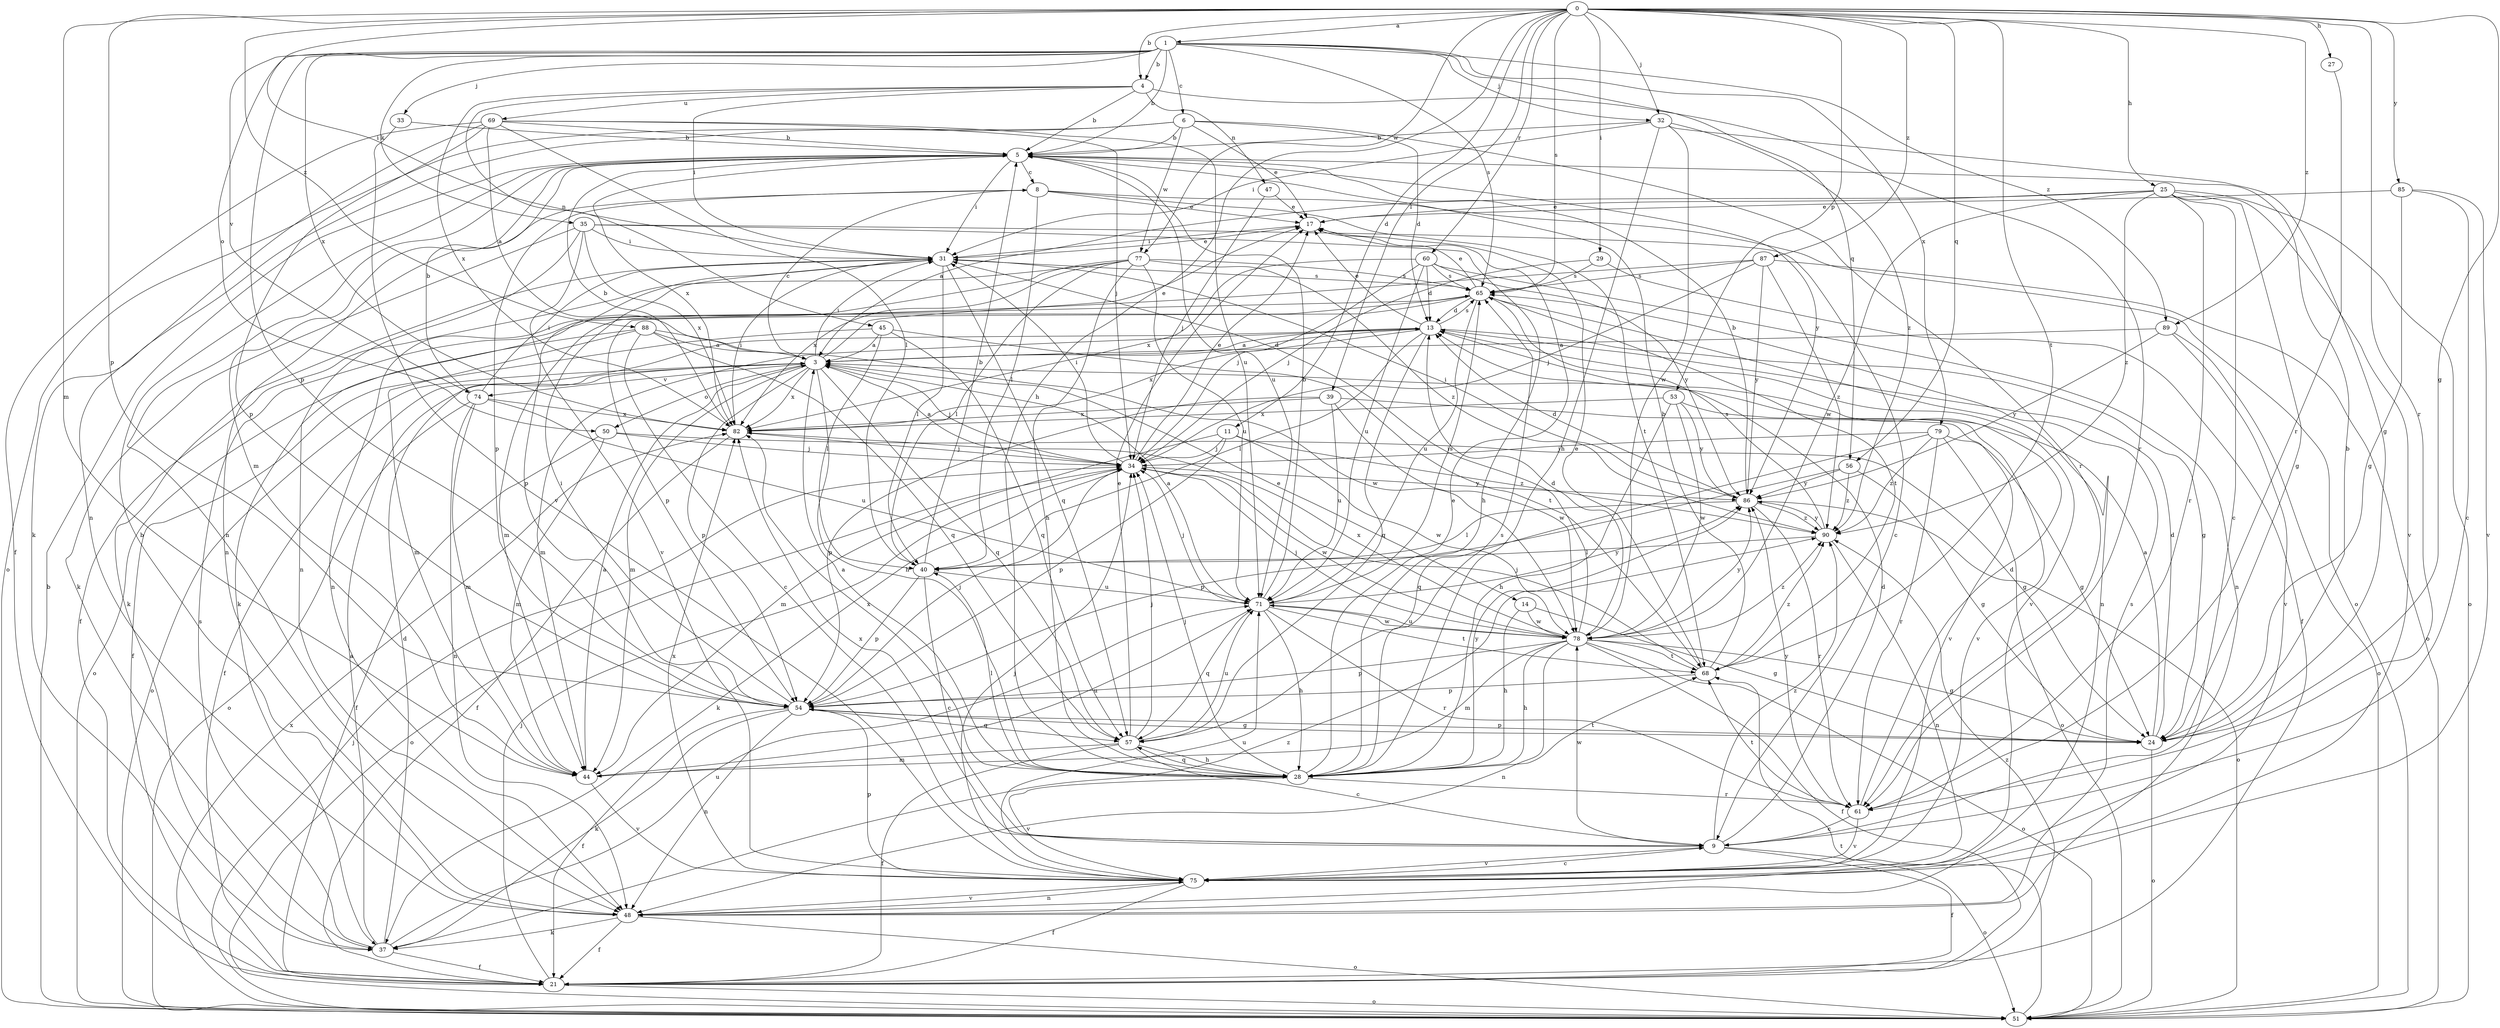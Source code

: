 strict digraph  {
0;
1;
3;
4;
5;
6;
8;
9;
11;
13;
14;
17;
21;
24;
25;
27;
28;
29;
31;
32;
33;
34;
35;
37;
39;
40;
44;
45;
47;
48;
50;
51;
53;
54;
56;
57;
60;
61;
65;
68;
69;
71;
74;
75;
77;
78;
79;
82;
85;
86;
87;
88;
89;
90;
0 -> 1  [label=a];
0 -> 4  [label=b];
0 -> 11  [label=d];
0 -> 24  [label=g];
0 -> 25  [label=h];
0 -> 27  [label=h];
0 -> 28  [label=h];
0 -> 29  [label=i];
0 -> 31  [label=i];
0 -> 32  [label=j];
0 -> 39  [label=l];
0 -> 44  [label=m];
0 -> 53  [label=p];
0 -> 54  [label=p];
0 -> 56  [label=q];
0 -> 60  [label=r];
0 -> 61  [label=r];
0 -> 65  [label=s];
0 -> 68  [label=t];
0 -> 77  [label=w];
0 -> 85  [label=y];
0 -> 87  [label=z];
0 -> 88  [label=z];
0 -> 89  [label=z];
1 -> 4  [label=b];
1 -> 5  [label=b];
1 -> 6  [label=c];
1 -> 32  [label=j];
1 -> 33  [label=j];
1 -> 35  [label=k];
1 -> 50  [label=o];
1 -> 54  [label=p];
1 -> 56  [label=q];
1 -> 65  [label=s];
1 -> 74  [label=v];
1 -> 79  [label=x];
1 -> 82  [label=x];
1 -> 89  [label=z];
3 -> 8  [label=c];
3 -> 13  [label=d];
3 -> 14  [label=e];
3 -> 17  [label=e];
3 -> 21  [label=f];
3 -> 28  [label=h];
3 -> 31  [label=i];
3 -> 34  [label=j];
3 -> 44  [label=m];
3 -> 50  [label=o];
3 -> 51  [label=o];
3 -> 54  [label=p];
3 -> 57  [label=q];
3 -> 74  [label=v];
3 -> 82  [label=x];
4 -> 5  [label=b];
4 -> 31  [label=i];
4 -> 45  [label=n];
4 -> 47  [label=n];
4 -> 61  [label=r];
4 -> 69  [label=u];
4 -> 82  [label=x];
5 -> 8  [label=c];
5 -> 31  [label=i];
5 -> 44  [label=m];
5 -> 48  [label=n];
5 -> 71  [label=u];
5 -> 82  [label=x];
5 -> 86  [label=y];
6 -> 5  [label=b];
6 -> 13  [label=d];
6 -> 17  [label=e];
6 -> 37  [label=k];
6 -> 51  [label=o];
6 -> 61  [label=r];
6 -> 77  [label=w];
8 -> 17  [label=e];
8 -> 40  [label=l];
8 -> 48  [label=n];
8 -> 51  [label=o];
8 -> 54  [label=p];
8 -> 68  [label=t];
9 -> 13  [label=d];
9 -> 21  [label=f];
9 -> 51  [label=o];
9 -> 75  [label=v];
9 -> 78  [label=w];
9 -> 82  [label=x];
9 -> 90  [label=z];
11 -> 34  [label=j];
11 -> 44  [label=m];
11 -> 54  [label=p];
11 -> 78  [label=w];
11 -> 90  [label=z];
13 -> 3  [label=a];
13 -> 17  [label=e];
13 -> 24  [label=g];
13 -> 40  [label=l];
13 -> 44  [label=m];
13 -> 57  [label=q];
13 -> 65  [label=s];
13 -> 75  [label=v];
13 -> 82  [label=x];
14 -> 24  [label=g];
14 -> 28  [label=h];
14 -> 78  [label=w];
17 -> 31  [label=i];
21 -> 34  [label=j];
21 -> 51  [label=o];
21 -> 90  [label=z];
24 -> 3  [label=a];
24 -> 5  [label=b];
24 -> 13  [label=d];
24 -> 51  [label=o];
24 -> 54  [label=p];
25 -> 3  [label=a];
25 -> 9  [label=c];
25 -> 17  [label=e];
25 -> 24  [label=g];
25 -> 51  [label=o];
25 -> 61  [label=r];
25 -> 75  [label=v];
25 -> 78  [label=w];
25 -> 90  [label=z];
27 -> 61  [label=r];
28 -> 3  [label=a];
28 -> 17  [label=e];
28 -> 34  [label=j];
28 -> 40  [label=l];
28 -> 57  [label=q];
28 -> 61  [label=r];
28 -> 65  [label=s];
28 -> 68  [label=t];
28 -> 75  [label=v];
28 -> 82  [label=x];
28 -> 86  [label=y];
29 -> 21  [label=f];
29 -> 34  [label=j];
29 -> 65  [label=s];
31 -> 17  [label=e];
31 -> 37  [label=k];
31 -> 40  [label=l];
31 -> 54  [label=p];
31 -> 57  [label=q];
31 -> 65  [label=s];
32 -> 5  [label=b];
32 -> 24  [label=g];
32 -> 28  [label=h];
32 -> 31  [label=i];
32 -> 78  [label=w];
32 -> 90  [label=z];
33 -> 5  [label=b];
33 -> 75  [label=v];
34 -> 3  [label=a];
34 -> 17  [label=e];
34 -> 31  [label=i];
34 -> 37  [label=k];
34 -> 51  [label=o];
34 -> 78  [label=w];
34 -> 86  [label=y];
35 -> 9  [label=c];
35 -> 28  [label=h];
35 -> 31  [label=i];
35 -> 37  [label=k];
35 -> 48  [label=n];
35 -> 75  [label=v];
35 -> 82  [label=x];
37 -> 3  [label=a];
37 -> 13  [label=d];
37 -> 21  [label=f];
37 -> 65  [label=s];
37 -> 71  [label=u];
37 -> 90  [label=z];
39 -> 54  [label=p];
39 -> 71  [label=u];
39 -> 75  [label=v];
39 -> 78  [label=w];
39 -> 82  [label=x];
40 -> 5  [label=b];
40 -> 9  [label=c];
40 -> 54  [label=p];
40 -> 71  [label=u];
44 -> 3  [label=a];
44 -> 71  [label=u];
44 -> 75  [label=v];
45 -> 3  [label=a];
45 -> 21  [label=f];
45 -> 40  [label=l];
45 -> 57  [label=q];
45 -> 68  [label=t];
47 -> 17  [label=e];
47 -> 34  [label=j];
48 -> 5  [label=b];
48 -> 21  [label=f];
48 -> 37  [label=k];
48 -> 51  [label=o];
48 -> 65  [label=s];
48 -> 75  [label=v];
50 -> 21  [label=f];
50 -> 24  [label=g];
50 -> 34  [label=j];
50 -> 44  [label=m];
51 -> 5  [label=b];
51 -> 34  [label=j];
51 -> 68  [label=t];
51 -> 82  [label=x];
53 -> 28  [label=h];
53 -> 75  [label=v];
53 -> 78  [label=w];
53 -> 82  [label=x];
53 -> 86  [label=y];
54 -> 21  [label=f];
54 -> 24  [label=g];
54 -> 31  [label=i];
54 -> 34  [label=j];
54 -> 37  [label=k];
54 -> 48  [label=n];
54 -> 57  [label=q];
56 -> 24  [label=g];
56 -> 54  [label=p];
56 -> 86  [label=y];
56 -> 90  [label=z];
57 -> 9  [label=c];
57 -> 17  [label=e];
57 -> 21  [label=f];
57 -> 28  [label=h];
57 -> 34  [label=j];
57 -> 44  [label=m];
57 -> 71  [label=u];
60 -> 13  [label=d];
60 -> 34  [label=j];
60 -> 48  [label=n];
60 -> 65  [label=s];
60 -> 71  [label=u];
60 -> 82  [label=x];
60 -> 86  [label=y];
61 -> 9  [label=c];
61 -> 13  [label=d];
61 -> 68  [label=t];
61 -> 75  [label=v];
61 -> 86  [label=y];
65 -> 13  [label=d];
65 -> 17  [label=e];
65 -> 44  [label=m];
65 -> 48  [label=n];
65 -> 54  [label=p];
65 -> 68  [label=t];
65 -> 71  [label=u];
68 -> 5  [label=b];
68 -> 17  [label=e];
68 -> 34  [label=j];
68 -> 54  [label=p];
68 -> 90  [label=z];
69 -> 3  [label=a];
69 -> 5  [label=b];
69 -> 21  [label=f];
69 -> 34  [label=j];
69 -> 40  [label=l];
69 -> 48  [label=n];
69 -> 54  [label=p];
69 -> 71  [label=u];
71 -> 3  [label=a];
71 -> 5  [label=b];
71 -> 28  [label=h];
71 -> 34  [label=j];
71 -> 57  [label=q];
71 -> 61  [label=r];
71 -> 65  [label=s];
71 -> 68  [label=t];
71 -> 78  [label=w];
71 -> 86  [label=y];
74 -> 5  [label=b];
74 -> 31  [label=i];
74 -> 44  [label=m];
74 -> 48  [label=n];
74 -> 51  [label=o];
74 -> 71  [label=u];
74 -> 82  [label=x];
75 -> 9  [label=c];
75 -> 21  [label=f];
75 -> 34  [label=j];
75 -> 48  [label=n];
75 -> 54  [label=p];
75 -> 71  [label=u];
75 -> 82  [label=x];
77 -> 21  [label=f];
77 -> 28  [label=h];
77 -> 40  [label=l];
77 -> 48  [label=n];
77 -> 65  [label=s];
77 -> 71  [label=u];
77 -> 82  [label=x];
77 -> 90  [label=z];
78 -> 13  [label=d];
78 -> 21  [label=f];
78 -> 24  [label=g];
78 -> 28  [label=h];
78 -> 31  [label=i];
78 -> 34  [label=j];
78 -> 44  [label=m];
78 -> 48  [label=n];
78 -> 51  [label=o];
78 -> 54  [label=p];
78 -> 68  [label=t];
78 -> 71  [label=u];
78 -> 82  [label=x];
78 -> 86  [label=y];
78 -> 90  [label=z];
79 -> 24  [label=g];
79 -> 34  [label=j];
79 -> 51  [label=o];
79 -> 57  [label=q];
79 -> 61  [label=r];
79 -> 90  [label=z];
82 -> 5  [label=b];
82 -> 21  [label=f];
82 -> 31  [label=i];
82 -> 34  [label=j];
85 -> 9  [label=c];
85 -> 17  [label=e];
85 -> 24  [label=g];
85 -> 75  [label=v];
86 -> 5  [label=b];
86 -> 13  [label=d];
86 -> 31  [label=i];
86 -> 40  [label=l];
86 -> 51  [label=o];
86 -> 61  [label=r];
86 -> 90  [label=z];
87 -> 34  [label=j];
87 -> 37  [label=k];
87 -> 51  [label=o];
87 -> 65  [label=s];
87 -> 86  [label=y];
87 -> 90  [label=z];
88 -> 3  [label=a];
88 -> 9  [label=c];
88 -> 44  [label=m];
88 -> 51  [label=o];
88 -> 57  [label=q];
88 -> 78  [label=w];
89 -> 3  [label=a];
89 -> 51  [label=o];
89 -> 75  [label=v];
89 -> 86  [label=y];
90 -> 40  [label=l];
90 -> 48  [label=n];
90 -> 65  [label=s];
90 -> 86  [label=y];
}
